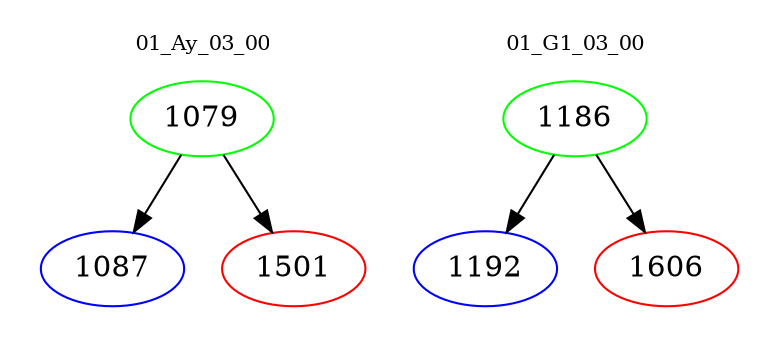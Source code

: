 digraph{
subgraph cluster_0 {
color = white
label = "01_Ay_03_00";
fontsize=10;
T0_1079 [label="1079", color="green"]
T0_1079 -> T0_1087 [color="black"]
T0_1087 [label="1087", color="blue"]
T0_1079 -> T0_1501 [color="black"]
T0_1501 [label="1501", color="red"]
}
subgraph cluster_1 {
color = white
label = "01_G1_03_00";
fontsize=10;
T1_1186 [label="1186", color="green"]
T1_1186 -> T1_1192 [color="black"]
T1_1192 [label="1192", color="blue"]
T1_1186 -> T1_1606 [color="black"]
T1_1606 [label="1606", color="red"]
}
}
